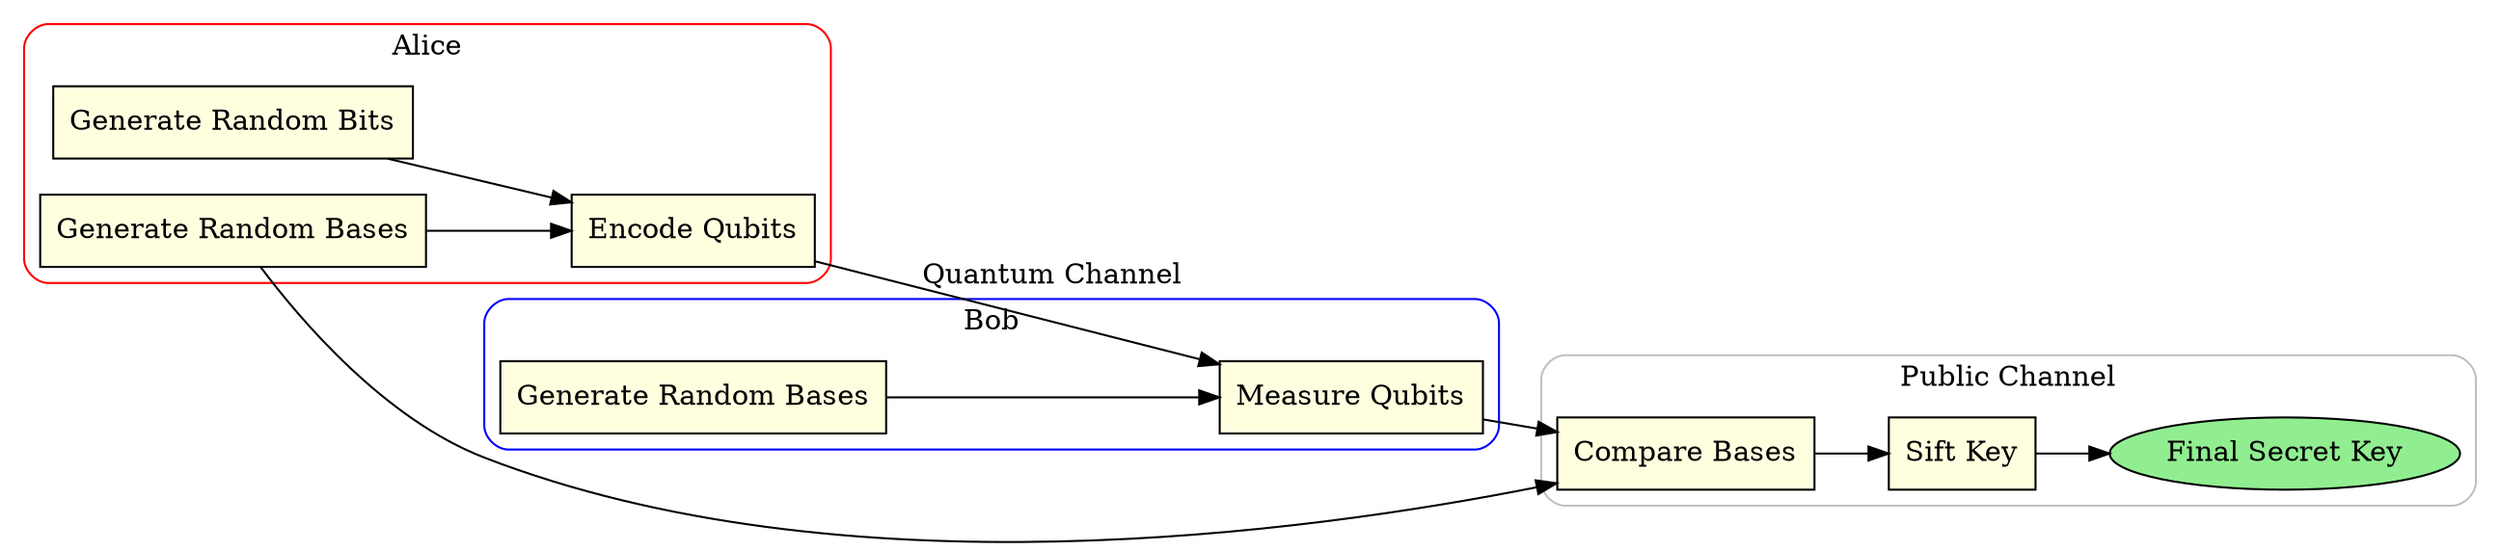 
digraph G {
    rankdir=LR;
    node [shape=box, style="filled", fillcolor="lightyellow"];

    subgraph cluster_alice {
        label = "Alice";
        style = "rounded";
        color = "red";

        AliceBits [label="Generate Random Bits"];
        AliceBases [label="Generate Random Bases"];
        AliceEncode [label="Encode Qubits"];
    }

    subgraph cluster_bob {
        label = "Bob";
        style = "rounded";
        color = "blue";

        BobBases [label="Generate Random Bases"];
        BobMeasure [label="Measure Qubits"];
    }

    subgraph cluster_public {
        label = "Public Channel";
        style = "rounded";
        color = "gray";

        CompareBases [label="Compare Bases"];
        SiftKey [label="Sift Key"];
        FinalKey [label="Final Secret Key", shape=ellipse, fillcolor="lightgreen"];
    }

    AliceBits -> AliceEncode;
    AliceBases -> AliceEncode;
    AliceEncode -> BobMeasure [label="Quantum Channel"];
    BobBases -> BobMeasure;
    BobMeasure -> CompareBases;
    AliceBases -> CompareBases;
    CompareBases -> SiftKey;
    SiftKey -> FinalKey;

}
